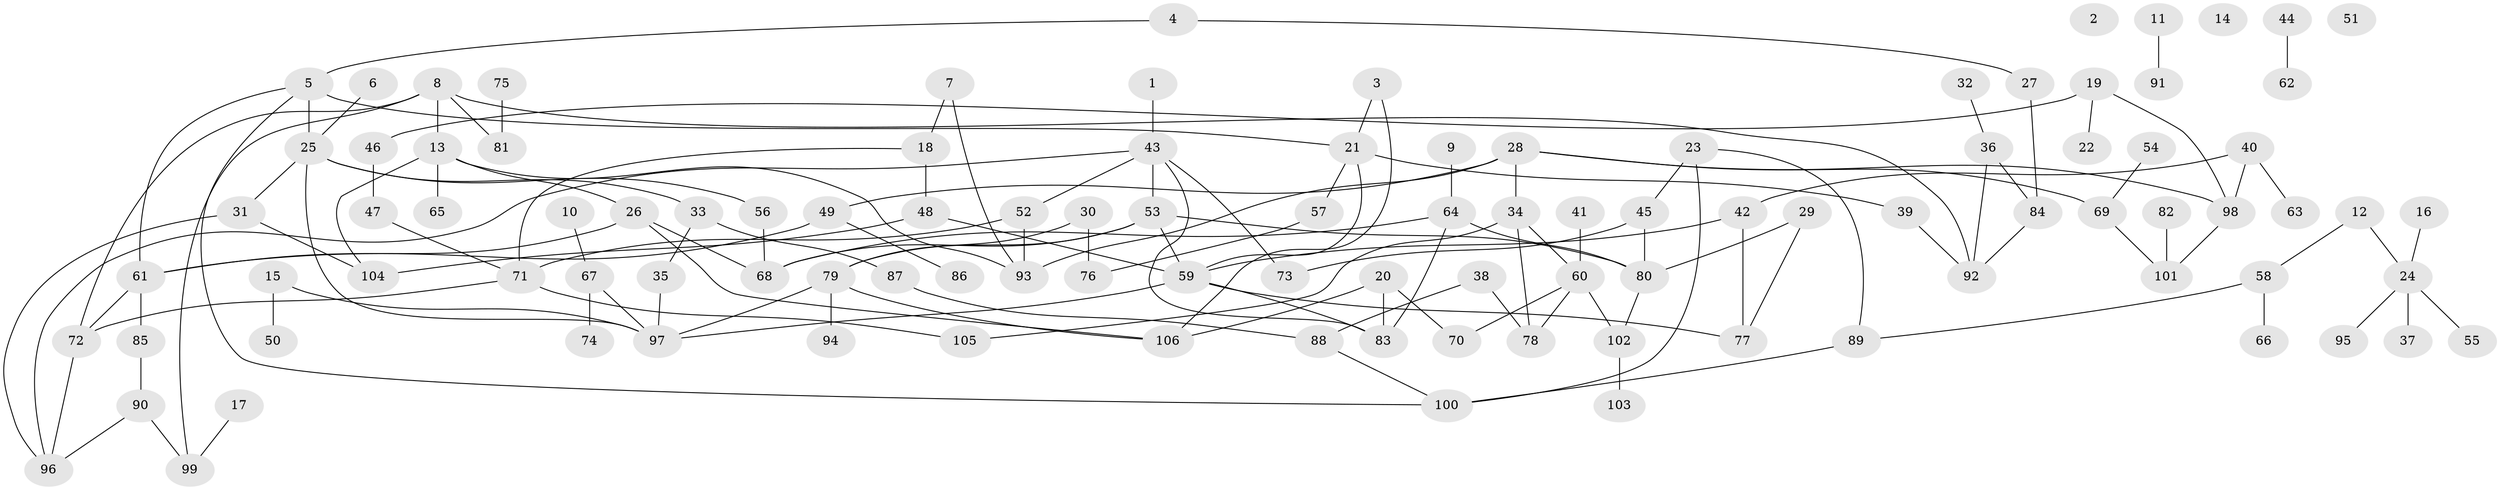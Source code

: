 // coarse degree distribution, {1: 0.23529411764705882, 0: 0.07352941176470588, 4: 0.11764705882352941, 2: 0.22058823529411764, 8: 0.014705882352941176, 6: 0.10294117647058823, 3: 0.1323529411764706, 5: 0.04411764705882353, 7: 0.04411764705882353, 9: 0.014705882352941176}
// Generated by graph-tools (version 1.1) at 2025/41/03/06/25 10:41:20]
// undirected, 106 vertices, 141 edges
graph export_dot {
graph [start="1"]
  node [color=gray90,style=filled];
  1;
  2;
  3;
  4;
  5;
  6;
  7;
  8;
  9;
  10;
  11;
  12;
  13;
  14;
  15;
  16;
  17;
  18;
  19;
  20;
  21;
  22;
  23;
  24;
  25;
  26;
  27;
  28;
  29;
  30;
  31;
  32;
  33;
  34;
  35;
  36;
  37;
  38;
  39;
  40;
  41;
  42;
  43;
  44;
  45;
  46;
  47;
  48;
  49;
  50;
  51;
  52;
  53;
  54;
  55;
  56;
  57;
  58;
  59;
  60;
  61;
  62;
  63;
  64;
  65;
  66;
  67;
  68;
  69;
  70;
  71;
  72;
  73;
  74;
  75;
  76;
  77;
  78;
  79;
  80;
  81;
  82;
  83;
  84;
  85;
  86;
  87;
  88;
  89;
  90;
  91;
  92;
  93;
  94;
  95;
  96;
  97;
  98;
  99;
  100;
  101;
  102;
  103;
  104;
  105;
  106;
  1 -- 43;
  3 -- 21;
  3 -- 106;
  4 -- 5;
  4 -- 27;
  5 -- 21;
  5 -- 25;
  5 -- 61;
  5 -- 100;
  6 -- 25;
  7 -- 18;
  7 -- 93;
  8 -- 13;
  8 -- 72;
  8 -- 81;
  8 -- 92;
  8 -- 99;
  9 -- 64;
  10 -- 67;
  11 -- 91;
  12 -- 24;
  12 -- 58;
  13 -- 26;
  13 -- 65;
  13 -- 93;
  13 -- 104;
  15 -- 50;
  15 -- 97;
  16 -- 24;
  17 -- 99;
  18 -- 48;
  18 -- 71;
  19 -- 22;
  19 -- 46;
  19 -- 98;
  20 -- 70;
  20 -- 83;
  20 -- 106;
  21 -- 39;
  21 -- 57;
  21 -- 59;
  23 -- 45;
  23 -- 89;
  23 -- 100;
  24 -- 37;
  24 -- 55;
  24 -- 95;
  25 -- 31;
  25 -- 33;
  25 -- 56;
  25 -- 97;
  26 -- 61;
  26 -- 68;
  26 -- 106;
  27 -- 84;
  28 -- 34;
  28 -- 49;
  28 -- 69;
  28 -- 93;
  28 -- 98;
  29 -- 77;
  29 -- 80;
  30 -- 76;
  30 -- 79;
  31 -- 96;
  31 -- 104;
  32 -- 36;
  33 -- 35;
  33 -- 87;
  34 -- 60;
  34 -- 78;
  34 -- 105;
  35 -- 97;
  36 -- 84;
  36 -- 92;
  38 -- 78;
  38 -- 88;
  39 -- 92;
  40 -- 42;
  40 -- 63;
  40 -- 98;
  41 -- 60;
  42 -- 59;
  42 -- 77;
  43 -- 52;
  43 -- 53;
  43 -- 73;
  43 -- 83;
  43 -- 96;
  44 -- 62;
  45 -- 73;
  45 -- 80;
  46 -- 47;
  47 -- 71;
  48 -- 59;
  48 -- 104;
  49 -- 61;
  49 -- 86;
  52 -- 71;
  52 -- 93;
  53 -- 59;
  53 -- 68;
  53 -- 79;
  53 -- 80;
  54 -- 69;
  56 -- 68;
  57 -- 76;
  58 -- 66;
  58 -- 89;
  59 -- 77;
  59 -- 83;
  59 -- 97;
  60 -- 70;
  60 -- 78;
  60 -- 102;
  61 -- 72;
  61 -- 85;
  64 -- 68;
  64 -- 80;
  64 -- 83;
  67 -- 74;
  67 -- 97;
  69 -- 101;
  71 -- 72;
  71 -- 105;
  72 -- 96;
  75 -- 81;
  79 -- 94;
  79 -- 97;
  79 -- 106;
  80 -- 102;
  82 -- 101;
  84 -- 92;
  85 -- 90;
  87 -- 88;
  88 -- 100;
  89 -- 100;
  90 -- 96;
  90 -- 99;
  98 -- 101;
  102 -- 103;
}
